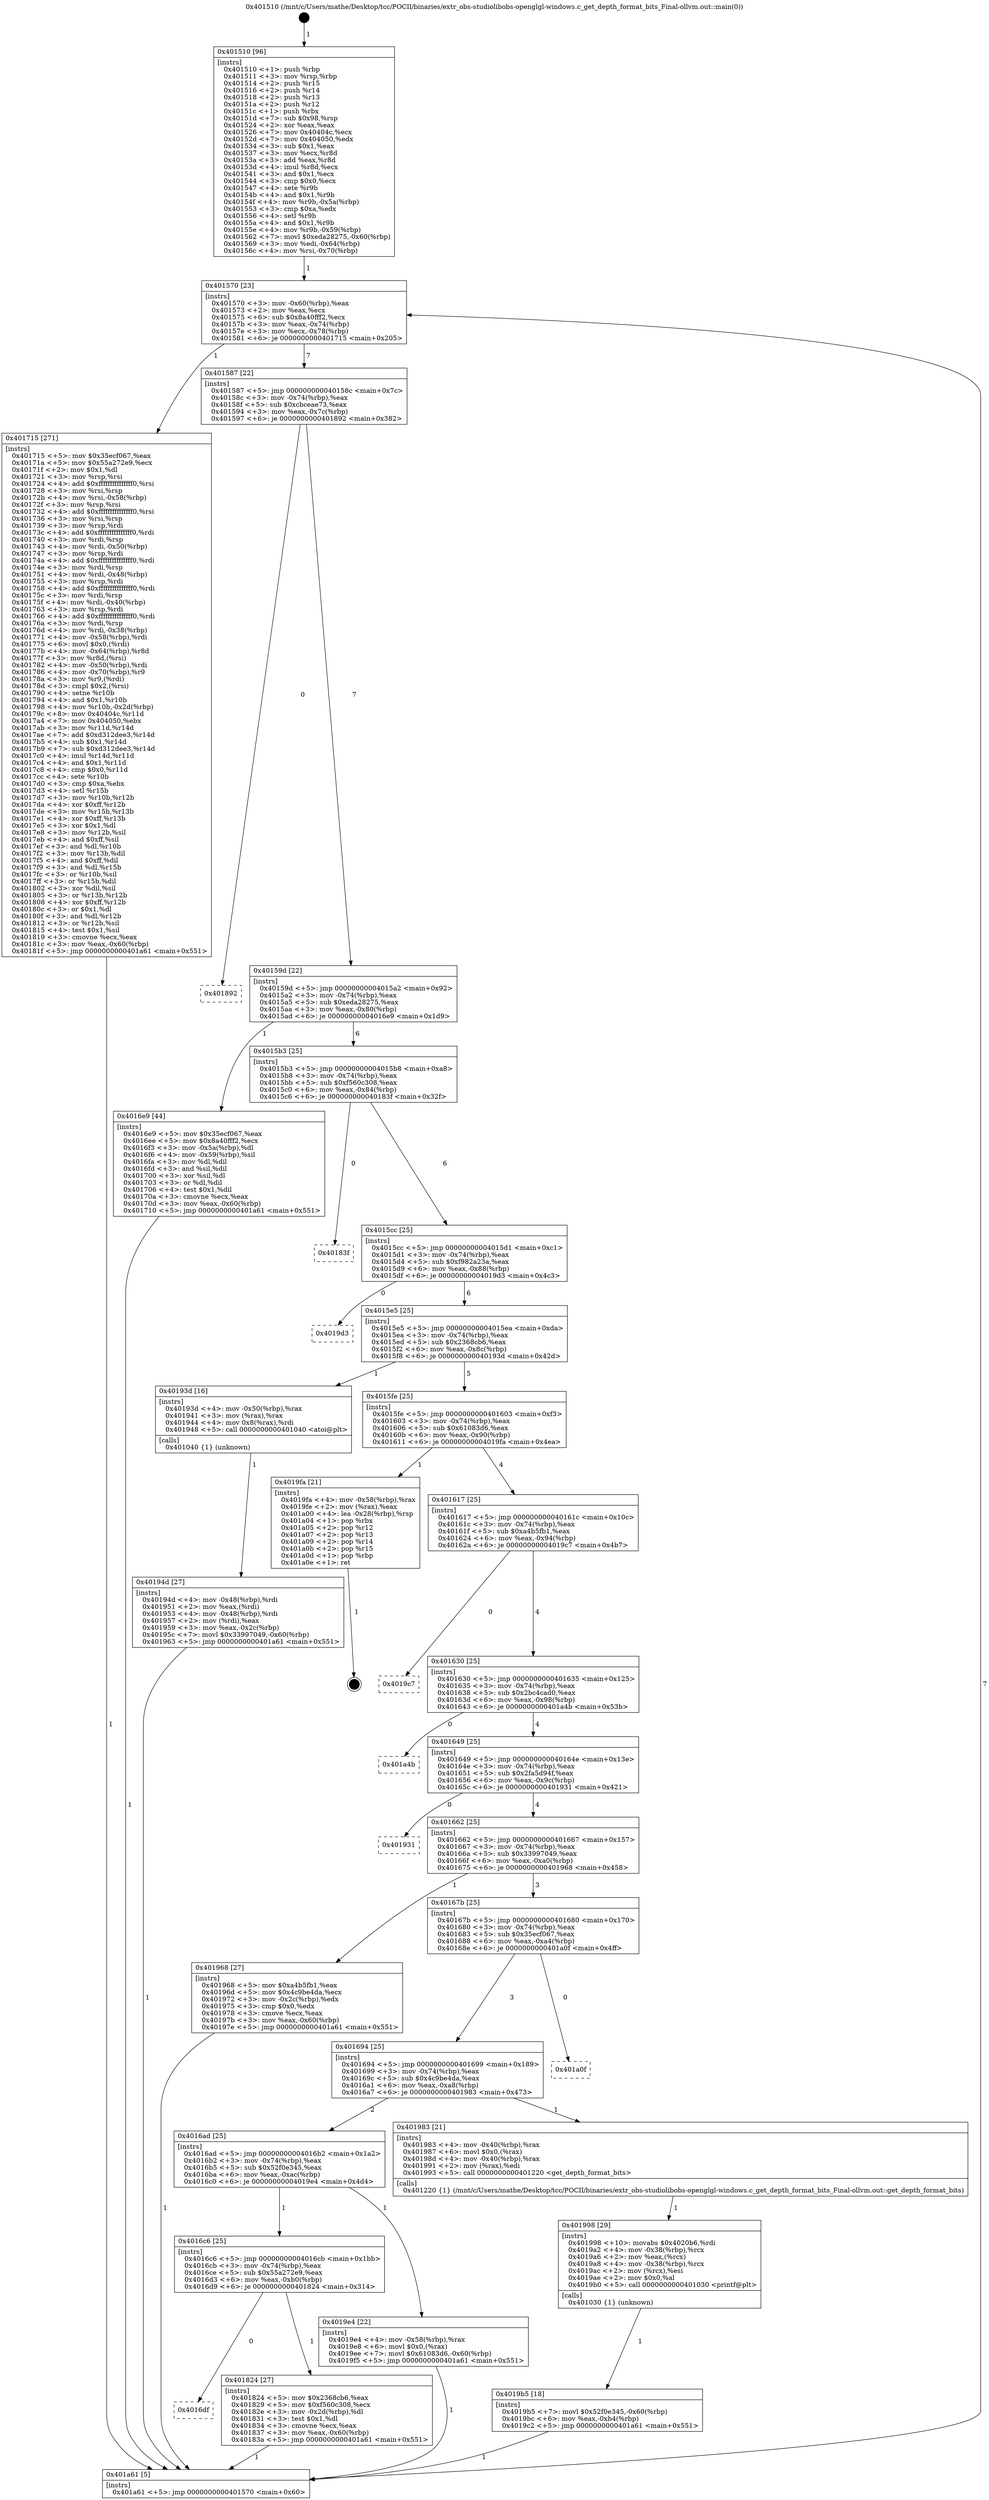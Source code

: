 digraph "0x401510" {
  label = "0x401510 (/mnt/c/Users/mathe/Desktop/tcc/POCII/binaries/extr_obs-studiolibobs-openglgl-windows.c_get_depth_format_bits_Final-ollvm.out::main(0))"
  labelloc = "t"
  node[shape=record]

  Entry [label="",width=0.3,height=0.3,shape=circle,fillcolor=black,style=filled]
  "0x401570" [label="{
     0x401570 [23]\l
     | [instrs]\l
     &nbsp;&nbsp;0x401570 \<+3\>: mov -0x60(%rbp),%eax\l
     &nbsp;&nbsp;0x401573 \<+2\>: mov %eax,%ecx\l
     &nbsp;&nbsp;0x401575 \<+6\>: sub $0x8a40fff2,%ecx\l
     &nbsp;&nbsp;0x40157b \<+3\>: mov %eax,-0x74(%rbp)\l
     &nbsp;&nbsp;0x40157e \<+3\>: mov %ecx,-0x78(%rbp)\l
     &nbsp;&nbsp;0x401581 \<+6\>: je 0000000000401715 \<main+0x205\>\l
  }"]
  "0x401715" [label="{
     0x401715 [271]\l
     | [instrs]\l
     &nbsp;&nbsp;0x401715 \<+5\>: mov $0x35ecf067,%eax\l
     &nbsp;&nbsp;0x40171a \<+5\>: mov $0x55a272e9,%ecx\l
     &nbsp;&nbsp;0x40171f \<+2\>: mov $0x1,%dl\l
     &nbsp;&nbsp;0x401721 \<+3\>: mov %rsp,%rsi\l
     &nbsp;&nbsp;0x401724 \<+4\>: add $0xfffffffffffffff0,%rsi\l
     &nbsp;&nbsp;0x401728 \<+3\>: mov %rsi,%rsp\l
     &nbsp;&nbsp;0x40172b \<+4\>: mov %rsi,-0x58(%rbp)\l
     &nbsp;&nbsp;0x40172f \<+3\>: mov %rsp,%rsi\l
     &nbsp;&nbsp;0x401732 \<+4\>: add $0xfffffffffffffff0,%rsi\l
     &nbsp;&nbsp;0x401736 \<+3\>: mov %rsi,%rsp\l
     &nbsp;&nbsp;0x401739 \<+3\>: mov %rsp,%rdi\l
     &nbsp;&nbsp;0x40173c \<+4\>: add $0xfffffffffffffff0,%rdi\l
     &nbsp;&nbsp;0x401740 \<+3\>: mov %rdi,%rsp\l
     &nbsp;&nbsp;0x401743 \<+4\>: mov %rdi,-0x50(%rbp)\l
     &nbsp;&nbsp;0x401747 \<+3\>: mov %rsp,%rdi\l
     &nbsp;&nbsp;0x40174a \<+4\>: add $0xfffffffffffffff0,%rdi\l
     &nbsp;&nbsp;0x40174e \<+3\>: mov %rdi,%rsp\l
     &nbsp;&nbsp;0x401751 \<+4\>: mov %rdi,-0x48(%rbp)\l
     &nbsp;&nbsp;0x401755 \<+3\>: mov %rsp,%rdi\l
     &nbsp;&nbsp;0x401758 \<+4\>: add $0xfffffffffffffff0,%rdi\l
     &nbsp;&nbsp;0x40175c \<+3\>: mov %rdi,%rsp\l
     &nbsp;&nbsp;0x40175f \<+4\>: mov %rdi,-0x40(%rbp)\l
     &nbsp;&nbsp;0x401763 \<+3\>: mov %rsp,%rdi\l
     &nbsp;&nbsp;0x401766 \<+4\>: add $0xfffffffffffffff0,%rdi\l
     &nbsp;&nbsp;0x40176a \<+3\>: mov %rdi,%rsp\l
     &nbsp;&nbsp;0x40176d \<+4\>: mov %rdi,-0x38(%rbp)\l
     &nbsp;&nbsp;0x401771 \<+4\>: mov -0x58(%rbp),%rdi\l
     &nbsp;&nbsp;0x401775 \<+6\>: movl $0x0,(%rdi)\l
     &nbsp;&nbsp;0x40177b \<+4\>: mov -0x64(%rbp),%r8d\l
     &nbsp;&nbsp;0x40177f \<+3\>: mov %r8d,(%rsi)\l
     &nbsp;&nbsp;0x401782 \<+4\>: mov -0x50(%rbp),%rdi\l
     &nbsp;&nbsp;0x401786 \<+4\>: mov -0x70(%rbp),%r9\l
     &nbsp;&nbsp;0x40178a \<+3\>: mov %r9,(%rdi)\l
     &nbsp;&nbsp;0x40178d \<+3\>: cmpl $0x2,(%rsi)\l
     &nbsp;&nbsp;0x401790 \<+4\>: setne %r10b\l
     &nbsp;&nbsp;0x401794 \<+4\>: and $0x1,%r10b\l
     &nbsp;&nbsp;0x401798 \<+4\>: mov %r10b,-0x2d(%rbp)\l
     &nbsp;&nbsp;0x40179c \<+8\>: mov 0x40404c,%r11d\l
     &nbsp;&nbsp;0x4017a4 \<+7\>: mov 0x404050,%ebx\l
     &nbsp;&nbsp;0x4017ab \<+3\>: mov %r11d,%r14d\l
     &nbsp;&nbsp;0x4017ae \<+7\>: add $0xd312dee3,%r14d\l
     &nbsp;&nbsp;0x4017b5 \<+4\>: sub $0x1,%r14d\l
     &nbsp;&nbsp;0x4017b9 \<+7\>: sub $0xd312dee3,%r14d\l
     &nbsp;&nbsp;0x4017c0 \<+4\>: imul %r14d,%r11d\l
     &nbsp;&nbsp;0x4017c4 \<+4\>: and $0x1,%r11d\l
     &nbsp;&nbsp;0x4017c8 \<+4\>: cmp $0x0,%r11d\l
     &nbsp;&nbsp;0x4017cc \<+4\>: sete %r10b\l
     &nbsp;&nbsp;0x4017d0 \<+3\>: cmp $0xa,%ebx\l
     &nbsp;&nbsp;0x4017d3 \<+4\>: setl %r15b\l
     &nbsp;&nbsp;0x4017d7 \<+3\>: mov %r10b,%r12b\l
     &nbsp;&nbsp;0x4017da \<+4\>: xor $0xff,%r12b\l
     &nbsp;&nbsp;0x4017de \<+3\>: mov %r15b,%r13b\l
     &nbsp;&nbsp;0x4017e1 \<+4\>: xor $0xff,%r13b\l
     &nbsp;&nbsp;0x4017e5 \<+3\>: xor $0x1,%dl\l
     &nbsp;&nbsp;0x4017e8 \<+3\>: mov %r12b,%sil\l
     &nbsp;&nbsp;0x4017eb \<+4\>: and $0xff,%sil\l
     &nbsp;&nbsp;0x4017ef \<+3\>: and %dl,%r10b\l
     &nbsp;&nbsp;0x4017f2 \<+3\>: mov %r13b,%dil\l
     &nbsp;&nbsp;0x4017f5 \<+4\>: and $0xff,%dil\l
     &nbsp;&nbsp;0x4017f9 \<+3\>: and %dl,%r15b\l
     &nbsp;&nbsp;0x4017fc \<+3\>: or %r10b,%sil\l
     &nbsp;&nbsp;0x4017ff \<+3\>: or %r15b,%dil\l
     &nbsp;&nbsp;0x401802 \<+3\>: xor %dil,%sil\l
     &nbsp;&nbsp;0x401805 \<+3\>: or %r13b,%r12b\l
     &nbsp;&nbsp;0x401808 \<+4\>: xor $0xff,%r12b\l
     &nbsp;&nbsp;0x40180c \<+3\>: or $0x1,%dl\l
     &nbsp;&nbsp;0x40180f \<+3\>: and %dl,%r12b\l
     &nbsp;&nbsp;0x401812 \<+3\>: or %r12b,%sil\l
     &nbsp;&nbsp;0x401815 \<+4\>: test $0x1,%sil\l
     &nbsp;&nbsp;0x401819 \<+3\>: cmovne %ecx,%eax\l
     &nbsp;&nbsp;0x40181c \<+3\>: mov %eax,-0x60(%rbp)\l
     &nbsp;&nbsp;0x40181f \<+5\>: jmp 0000000000401a61 \<main+0x551\>\l
  }"]
  "0x401587" [label="{
     0x401587 [22]\l
     | [instrs]\l
     &nbsp;&nbsp;0x401587 \<+5\>: jmp 000000000040158c \<main+0x7c\>\l
     &nbsp;&nbsp;0x40158c \<+3\>: mov -0x74(%rbp),%eax\l
     &nbsp;&nbsp;0x40158f \<+5\>: sub $0xcbceae73,%eax\l
     &nbsp;&nbsp;0x401594 \<+3\>: mov %eax,-0x7c(%rbp)\l
     &nbsp;&nbsp;0x401597 \<+6\>: je 0000000000401892 \<main+0x382\>\l
  }"]
  Exit [label="",width=0.3,height=0.3,shape=circle,fillcolor=black,style=filled,peripheries=2]
  "0x401892" [label="{
     0x401892\l
  }", style=dashed]
  "0x40159d" [label="{
     0x40159d [22]\l
     | [instrs]\l
     &nbsp;&nbsp;0x40159d \<+5\>: jmp 00000000004015a2 \<main+0x92\>\l
     &nbsp;&nbsp;0x4015a2 \<+3\>: mov -0x74(%rbp),%eax\l
     &nbsp;&nbsp;0x4015a5 \<+5\>: sub $0xeda28275,%eax\l
     &nbsp;&nbsp;0x4015aa \<+3\>: mov %eax,-0x80(%rbp)\l
     &nbsp;&nbsp;0x4015ad \<+6\>: je 00000000004016e9 \<main+0x1d9\>\l
  }"]
  "0x4019b5" [label="{
     0x4019b5 [18]\l
     | [instrs]\l
     &nbsp;&nbsp;0x4019b5 \<+7\>: movl $0x52f0e345,-0x60(%rbp)\l
     &nbsp;&nbsp;0x4019bc \<+6\>: mov %eax,-0xb4(%rbp)\l
     &nbsp;&nbsp;0x4019c2 \<+5\>: jmp 0000000000401a61 \<main+0x551\>\l
  }"]
  "0x4016e9" [label="{
     0x4016e9 [44]\l
     | [instrs]\l
     &nbsp;&nbsp;0x4016e9 \<+5\>: mov $0x35ecf067,%eax\l
     &nbsp;&nbsp;0x4016ee \<+5\>: mov $0x8a40fff2,%ecx\l
     &nbsp;&nbsp;0x4016f3 \<+3\>: mov -0x5a(%rbp),%dl\l
     &nbsp;&nbsp;0x4016f6 \<+4\>: mov -0x59(%rbp),%sil\l
     &nbsp;&nbsp;0x4016fa \<+3\>: mov %dl,%dil\l
     &nbsp;&nbsp;0x4016fd \<+3\>: and %sil,%dil\l
     &nbsp;&nbsp;0x401700 \<+3\>: xor %sil,%dl\l
     &nbsp;&nbsp;0x401703 \<+3\>: or %dl,%dil\l
     &nbsp;&nbsp;0x401706 \<+4\>: test $0x1,%dil\l
     &nbsp;&nbsp;0x40170a \<+3\>: cmovne %ecx,%eax\l
     &nbsp;&nbsp;0x40170d \<+3\>: mov %eax,-0x60(%rbp)\l
     &nbsp;&nbsp;0x401710 \<+5\>: jmp 0000000000401a61 \<main+0x551\>\l
  }"]
  "0x4015b3" [label="{
     0x4015b3 [25]\l
     | [instrs]\l
     &nbsp;&nbsp;0x4015b3 \<+5\>: jmp 00000000004015b8 \<main+0xa8\>\l
     &nbsp;&nbsp;0x4015b8 \<+3\>: mov -0x74(%rbp),%eax\l
     &nbsp;&nbsp;0x4015bb \<+5\>: sub $0xf560c308,%eax\l
     &nbsp;&nbsp;0x4015c0 \<+6\>: mov %eax,-0x84(%rbp)\l
     &nbsp;&nbsp;0x4015c6 \<+6\>: je 000000000040183f \<main+0x32f\>\l
  }"]
  "0x401a61" [label="{
     0x401a61 [5]\l
     | [instrs]\l
     &nbsp;&nbsp;0x401a61 \<+5\>: jmp 0000000000401570 \<main+0x60\>\l
  }"]
  "0x401510" [label="{
     0x401510 [96]\l
     | [instrs]\l
     &nbsp;&nbsp;0x401510 \<+1\>: push %rbp\l
     &nbsp;&nbsp;0x401511 \<+3\>: mov %rsp,%rbp\l
     &nbsp;&nbsp;0x401514 \<+2\>: push %r15\l
     &nbsp;&nbsp;0x401516 \<+2\>: push %r14\l
     &nbsp;&nbsp;0x401518 \<+2\>: push %r13\l
     &nbsp;&nbsp;0x40151a \<+2\>: push %r12\l
     &nbsp;&nbsp;0x40151c \<+1\>: push %rbx\l
     &nbsp;&nbsp;0x40151d \<+7\>: sub $0x98,%rsp\l
     &nbsp;&nbsp;0x401524 \<+2\>: xor %eax,%eax\l
     &nbsp;&nbsp;0x401526 \<+7\>: mov 0x40404c,%ecx\l
     &nbsp;&nbsp;0x40152d \<+7\>: mov 0x404050,%edx\l
     &nbsp;&nbsp;0x401534 \<+3\>: sub $0x1,%eax\l
     &nbsp;&nbsp;0x401537 \<+3\>: mov %ecx,%r8d\l
     &nbsp;&nbsp;0x40153a \<+3\>: add %eax,%r8d\l
     &nbsp;&nbsp;0x40153d \<+4\>: imul %r8d,%ecx\l
     &nbsp;&nbsp;0x401541 \<+3\>: and $0x1,%ecx\l
     &nbsp;&nbsp;0x401544 \<+3\>: cmp $0x0,%ecx\l
     &nbsp;&nbsp;0x401547 \<+4\>: sete %r9b\l
     &nbsp;&nbsp;0x40154b \<+4\>: and $0x1,%r9b\l
     &nbsp;&nbsp;0x40154f \<+4\>: mov %r9b,-0x5a(%rbp)\l
     &nbsp;&nbsp;0x401553 \<+3\>: cmp $0xa,%edx\l
     &nbsp;&nbsp;0x401556 \<+4\>: setl %r9b\l
     &nbsp;&nbsp;0x40155a \<+4\>: and $0x1,%r9b\l
     &nbsp;&nbsp;0x40155e \<+4\>: mov %r9b,-0x59(%rbp)\l
     &nbsp;&nbsp;0x401562 \<+7\>: movl $0xeda28275,-0x60(%rbp)\l
     &nbsp;&nbsp;0x401569 \<+3\>: mov %edi,-0x64(%rbp)\l
     &nbsp;&nbsp;0x40156c \<+4\>: mov %rsi,-0x70(%rbp)\l
  }"]
  "0x401998" [label="{
     0x401998 [29]\l
     | [instrs]\l
     &nbsp;&nbsp;0x401998 \<+10\>: movabs $0x4020b6,%rdi\l
     &nbsp;&nbsp;0x4019a2 \<+4\>: mov -0x38(%rbp),%rcx\l
     &nbsp;&nbsp;0x4019a6 \<+2\>: mov %eax,(%rcx)\l
     &nbsp;&nbsp;0x4019a8 \<+4\>: mov -0x38(%rbp),%rcx\l
     &nbsp;&nbsp;0x4019ac \<+2\>: mov (%rcx),%esi\l
     &nbsp;&nbsp;0x4019ae \<+2\>: mov $0x0,%al\l
     &nbsp;&nbsp;0x4019b0 \<+5\>: call 0000000000401030 \<printf@plt\>\l
     | [calls]\l
     &nbsp;&nbsp;0x401030 \{1\} (unknown)\l
  }"]
  "0x40194d" [label="{
     0x40194d [27]\l
     | [instrs]\l
     &nbsp;&nbsp;0x40194d \<+4\>: mov -0x48(%rbp),%rdi\l
     &nbsp;&nbsp;0x401951 \<+2\>: mov %eax,(%rdi)\l
     &nbsp;&nbsp;0x401953 \<+4\>: mov -0x48(%rbp),%rdi\l
     &nbsp;&nbsp;0x401957 \<+2\>: mov (%rdi),%eax\l
     &nbsp;&nbsp;0x401959 \<+3\>: mov %eax,-0x2c(%rbp)\l
     &nbsp;&nbsp;0x40195c \<+7\>: movl $0x33997049,-0x60(%rbp)\l
     &nbsp;&nbsp;0x401963 \<+5\>: jmp 0000000000401a61 \<main+0x551\>\l
  }"]
  "0x40183f" [label="{
     0x40183f\l
  }", style=dashed]
  "0x4015cc" [label="{
     0x4015cc [25]\l
     | [instrs]\l
     &nbsp;&nbsp;0x4015cc \<+5\>: jmp 00000000004015d1 \<main+0xc1\>\l
     &nbsp;&nbsp;0x4015d1 \<+3\>: mov -0x74(%rbp),%eax\l
     &nbsp;&nbsp;0x4015d4 \<+5\>: sub $0xf982a23a,%eax\l
     &nbsp;&nbsp;0x4015d9 \<+6\>: mov %eax,-0x88(%rbp)\l
     &nbsp;&nbsp;0x4015df \<+6\>: je 00000000004019d3 \<main+0x4c3\>\l
  }"]
  "0x4016df" [label="{
     0x4016df\l
  }", style=dashed]
  "0x4019d3" [label="{
     0x4019d3\l
  }", style=dashed]
  "0x4015e5" [label="{
     0x4015e5 [25]\l
     | [instrs]\l
     &nbsp;&nbsp;0x4015e5 \<+5\>: jmp 00000000004015ea \<main+0xda\>\l
     &nbsp;&nbsp;0x4015ea \<+3\>: mov -0x74(%rbp),%eax\l
     &nbsp;&nbsp;0x4015ed \<+5\>: sub $0x2368cb6,%eax\l
     &nbsp;&nbsp;0x4015f2 \<+6\>: mov %eax,-0x8c(%rbp)\l
     &nbsp;&nbsp;0x4015f8 \<+6\>: je 000000000040193d \<main+0x42d\>\l
  }"]
  "0x401824" [label="{
     0x401824 [27]\l
     | [instrs]\l
     &nbsp;&nbsp;0x401824 \<+5\>: mov $0x2368cb6,%eax\l
     &nbsp;&nbsp;0x401829 \<+5\>: mov $0xf560c308,%ecx\l
     &nbsp;&nbsp;0x40182e \<+3\>: mov -0x2d(%rbp),%dl\l
     &nbsp;&nbsp;0x401831 \<+3\>: test $0x1,%dl\l
     &nbsp;&nbsp;0x401834 \<+3\>: cmovne %ecx,%eax\l
     &nbsp;&nbsp;0x401837 \<+3\>: mov %eax,-0x60(%rbp)\l
     &nbsp;&nbsp;0x40183a \<+5\>: jmp 0000000000401a61 \<main+0x551\>\l
  }"]
  "0x40193d" [label="{
     0x40193d [16]\l
     | [instrs]\l
     &nbsp;&nbsp;0x40193d \<+4\>: mov -0x50(%rbp),%rax\l
     &nbsp;&nbsp;0x401941 \<+3\>: mov (%rax),%rax\l
     &nbsp;&nbsp;0x401944 \<+4\>: mov 0x8(%rax),%rdi\l
     &nbsp;&nbsp;0x401948 \<+5\>: call 0000000000401040 \<atoi@plt\>\l
     | [calls]\l
     &nbsp;&nbsp;0x401040 \{1\} (unknown)\l
  }"]
  "0x4015fe" [label="{
     0x4015fe [25]\l
     | [instrs]\l
     &nbsp;&nbsp;0x4015fe \<+5\>: jmp 0000000000401603 \<main+0xf3\>\l
     &nbsp;&nbsp;0x401603 \<+3\>: mov -0x74(%rbp),%eax\l
     &nbsp;&nbsp;0x401606 \<+5\>: sub $0x61083d6,%eax\l
     &nbsp;&nbsp;0x40160b \<+6\>: mov %eax,-0x90(%rbp)\l
     &nbsp;&nbsp;0x401611 \<+6\>: je 00000000004019fa \<main+0x4ea\>\l
  }"]
  "0x4016c6" [label="{
     0x4016c6 [25]\l
     | [instrs]\l
     &nbsp;&nbsp;0x4016c6 \<+5\>: jmp 00000000004016cb \<main+0x1bb\>\l
     &nbsp;&nbsp;0x4016cb \<+3\>: mov -0x74(%rbp),%eax\l
     &nbsp;&nbsp;0x4016ce \<+5\>: sub $0x55a272e9,%eax\l
     &nbsp;&nbsp;0x4016d3 \<+6\>: mov %eax,-0xb0(%rbp)\l
     &nbsp;&nbsp;0x4016d9 \<+6\>: je 0000000000401824 \<main+0x314\>\l
  }"]
  "0x4019fa" [label="{
     0x4019fa [21]\l
     | [instrs]\l
     &nbsp;&nbsp;0x4019fa \<+4\>: mov -0x58(%rbp),%rax\l
     &nbsp;&nbsp;0x4019fe \<+2\>: mov (%rax),%eax\l
     &nbsp;&nbsp;0x401a00 \<+4\>: lea -0x28(%rbp),%rsp\l
     &nbsp;&nbsp;0x401a04 \<+1\>: pop %rbx\l
     &nbsp;&nbsp;0x401a05 \<+2\>: pop %r12\l
     &nbsp;&nbsp;0x401a07 \<+2\>: pop %r13\l
     &nbsp;&nbsp;0x401a09 \<+2\>: pop %r14\l
     &nbsp;&nbsp;0x401a0b \<+2\>: pop %r15\l
     &nbsp;&nbsp;0x401a0d \<+1\>: pop %rbp\l
     &nbsp;&nbsp;0x401a0e \<+1\>: ret\l
  }"]
  "0x401617" [label="{
     0x401617 [25]\l
     | [instrs]\l
     &nbsp;&nbsp;0x401617 \<+5\>: jmp 000000000040161c \<main+0x10c\>\l
     &nbsp;&nbsp;0x40161c \<+3\>: mov -0x74(%rbp),%eax\l
     &nbsp;&nbsp;0x40161f \<+5\>: sub $0xa4b5fb1,%eax\l
     &nbsp;&nbsp;0x401624 \<+6\>: mov %eax,-0x94(%rbp)\l
     &nbsp;&nbsp;0x40162a \<+6\>: je 00000000004019c7 \<main+0x4b7\>\l
  }"]
  "0x4019e4" [label="{
     0x4019e4 [22]\l
     | [instrs]\l
     &nbsp;&nbsp;0x4019e4 \<+4\>: mov -0x58(%rbp),%rax\l
     &nbsp;&nbsp;0x4019e8 \<+6\>: movl $0x0,(%rax)\l
     &nbsp;&nbsp;0x4019ee \<+7\>: movl $0x61083d6,-0x60(%rbp)\l
     &nbsp;&nbsp;0x4019f5 \<+5\>: jmp 0000000000401a61 \<main+0x551\>\l
  }"]
  "0x4019c7" [label="{
     0x4019c7\l
  }", style=dashed]
  "0x401630" [label="{
     0x401630 [25]\l
     | [instrs]\l
     &nbsp;&nbsp;0x401630 \<+5\>: jmp 0000000000401635 \<main+0x125\>\l
     &nbsp;&nbsp;0x401635 \<+3\>: mov -0x74(%rbp),%eax\l
     &nbsp;&nbsp;0x401638 \<+5\>: sub $0x2bc4cad0,%eax\l
     &nbsp;&nbsp;0x40163d \<+6\>: mov %eax,-0x98(%rbp)\l
     &nbsp;&nbsp;0x401643 \<+6\>: je 0000000000401a4b \<main+0x53b\>\l
  }"]
  "0x4016ad" [label="{
     0x4016ad [25]\l
     | [instrs]\l
     &nbsp;&nbsp;0x4016ad \<+5\>: jmp 00000000004016b2 \<main+0x1a2\>\l
     &nbsp;&nbsp;0x4016b2 \<+3\>: mov -0x74(%rbp),%eax\l
     &nbsp;&nbsp;0x4016b5 \<+5\>: sub $0x52f0e345,%eax\l
     &nbsp;&nbsp;0x4016ba \<+6\>: mov %eax,-0xac(%rbp)\l
     &nbsp;&nbsp;0x4016c0 \<+6\>: je 00000000004019e4 \<main+0x4d4\>\l
  }"]
  "0x401a4b" [label="{
     0x401a4b\l
  }", style=dashed]
  "0x401649" [label="{
     0x401649 [25]\l
     | [instrs]\l
     &nbsp;&nbsp;0x401649 \<+5\>: jmp 000000000040164e \<main+0x13e\>\l
     &nbsp;&nbsp;0x40164e \<+3\>: mov -0x74(%rbp),%eax\l
     &nbsp;&nbsp;0x401651 \<+5\>: sub $0x2fa5d94f,%eax\l
     &nbsp;&nbsp;0x401656 \<+6\>: mov %eax,-0x9c(%rbp)\l
     &nbsp;&nbsp;0x40165c \<+6\>: je 0000000000401931 \<main+0x421\>\l
  }"]
  "0x401983" [label="{
     0x401983 [21]\l
     | [instrs]\l
     &nbsp;&nbsp;0x401983 \<+4\>: mov -0x40(%rbp),%rax\l
     &nbsp;&nbsp;0x401987 \<+6\>: movl $0x0,(%rax)\l
     &nbsp;&nbsp;0x40198d \<+4\>: mov -0x40(%rbp),%rax\l
     &nbsp;&nbsp;0x401991 \<+2\>: mov (%rax),%edi\l
     &nbsp;&nbsp;0x401993 \<+5\>: call 0000000000401220 \<get_depth_format_bits\>\l
     | [calls]\l
     &nbsp;&nbsp;0x401220 \{1\} (/mnt/c/Users/mathe/Desktop/tcc/POCII/binaries/extr_obs-studiolibobs-openglgl-windows.c_get_depth_format_bits_Final-ollvm.out::get_depth_format_bits)\l
  }"]
  "0x401931" [label="{
     0x401931\l
  }", style=dashed]
  "0x401662" [label="{
     0x401662 [25]\l
     | [instrs]\l
     &nbsp;&nbsp;0x401662 \<+5\>: jmp 0000000000401667 \<main+0x157\>\l
     &nbsp;&nbsp;0x401667 \<+3\>: mov -0x74(%rbp),%eax\l
     &nbsp;&nbsp;0x40166a \<+5\>: sub $0x33997049,%eax\l
     &nbsp;&nbsp;0x40166f \<+6\>: mov %eax,-0xa0(%rbp)\l
     &nbsp;&nbsp;0x401675 \<+6\>: je 0000000000401968 \<main+0x458\>\l
  }"]
  "0x401694" [label="{
     0x401694 [25]\l
     | [instrs]\l
     &nbsp;&nbsp;0x401694 \<+5\>: jmp 0000000000401699 \<main+0x189\>\l
     &nbsp;&nbsp;0x401699 \<+3\>: mov -0x74(%rbp),%eax\l
     &nbsp;&nbsp;0x40169c \<+5\>: sub $0x4c9be4da,%eax\l
     &nbsp;&nbsp;0x4016a1 \<+6\>: mov %eax,-0xa8(%rbp)\l
     &nbsp;&nbsp;0x4016a7 \<+6\>: je 0000000000401983 \<main+0x473\>\l
  }"]
  "0x401968" [label="{
     0x401968 [27]\l
     | [instrs]\l
     &nbsp;&nbsp;0x401968 \<+5\>: mov $0xa4b5fb1,%eax\l
     &nbsp;&nbsp;0x40196d \<+5\>: mov $0x4c9be4da,%ecx\l
     &nbsp;&nbsp;0x401972 \<+3\>: mov -0x2c(%rbp),%edx\l
     &nbsp;&nbsp;0x401975 \<+3\>: cmp $0x0,%edx\l
     &nbsp;&nbsp;0x401978 \<+3\>: cmove %ecx,%eax\l
     &nbsp;&nbsp;0x40197b \<+3\>: mov %eax,-0x60(%rbp)\l
     &nbsp;&nbsp;0x40197e \<+5\>: jmp 0000000000401a61 \<main+0x551\>\l
  }"]
  "0x40167b" [label="{
     0x40167b [25]\l
     | [instrs]\l
     &nbsp;&nbsp;0x40167b \<+5\>: jmp 0000000000401680 \<main+0x170\>\l
     &nbsp;&nbsp;0x401680 \<+3\>: mov -0x74(%rbp),%eax\l
     &nbsp;&nbsp;0x401683 \<+5\>: sub $0x35ecf067,%eax\l
     &nbsp;&nbsp;0x401688 \<+6\>: mov %eax,-0xa4(%rbp)\l
     &nbsp;&nbsp;0x40168e \<+6\>: je 0000000000401a0f \<main+0x4ff\>\l
  }"]
  "0x401a0f" [label="{
     0x401a0f\l
  }", style=dashed]
  Entry -> "0x401510" [label=" 1"]
  "0x401570" -> "0x401715" [label=" 1"]
  "0x401570" -> "0x401587" [label=" 7"]
  "0x4019fa" -> Exit [label=" 1"]
  "0x401587" -> "0x401892" [label=" 0"]
  "0x401587" -> "0x40159d" [label=" 7"]
  "0x4019e4" -> "0x401a61" [label=" 1"]
  "0x40159d" -> "0x4016e9" [label=" 1"]
  "0x40159d" -> "0x4015b3" [label=" 6"]
  "0x4016e9" -> "0x401a61" [label=" 1"]
  "0x401510" -> "0x401570" [label=" 1"]
  "0x401a61" -> "0x401570" [label=" 7"]
  "0x4019b5" -> "0x401a61" [label=" 1"]
  "0x401715" -> "0x401a61" [label=" 1"]
  "0x401998" -> "0x4019b5" [label=" 1"]
  "0x4015b3" -> "0x40183f" [label=" 0"]
  "0x4015b3" -> "0x4015cc" [label=" 6"]
  "0x401983" -> "0x401998" [label=" 1"]
  "0x4015cc" -> "0x4019d3" [label=" 0"]
  "0x4015cc" -> "0x4015e5" [label=" 6"]
  "0x401968" -> "0x401a61" [label=" 1"]
  "0x4015e5" -> "0x40193d" [label=" 1"]
  "0x4015e5" -> "0x4015fe" [label=" 5"]
  "0x40194d" -> "0x401a61" [label=" 1"]
  "0x4015fe" -> "0x4019fa" [label=" 1"]
  "0x4015fe" -> "0x401617" [label=" 4"]
  "0x401824" -> "0x401a61" [label=" 1"]
  "0x401617" -> "0x4019c7" [label=" 0"]
  "0x401617" -> "0x401630" [label=" 4"]
  "0x4016c6" -> "0x4016df" [label=" 0"]
  "0x401630" -> "0x401a4b" [label=" 0"]
  "0x401630" -> "0x401649" [label=" 4"]
  "0x40193d" -> "0x40194d" [label=" 1"]
  "0x401649" -> "0x401931" [label=" 0"]
  "0x401649" -> "0x401662" [label=" 4"]
  "0x4016ad" -> "0x4016c6" [label=" 1"]
  "0x401662" -> "0x401968" [label=" 1"]
  "0x401662" -> "0x40167b" [label=" 3"]
  "0x4016c6" -> "0x401824" [label=" 1"]
  "0x40167b" -> "0x401a0f" [label=" 0"]
  "0x40167b" -> "0x401694" [label=" 3"]
  "0x4016ad" -> "0x4019e4" [label=" 1"]
  "0x401694" -> "0x401983" [label=" 1"]
  "0x401694" -> "0x4016ad" [label=" 2"]
}
